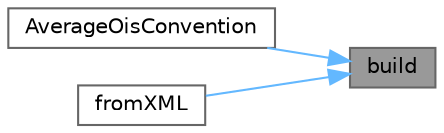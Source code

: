 digraph "build"
{
 // INTERACTIVE_SVG=YES
 // LATEX_PDF_SIZE
  bgcolor="transparent";
  edge [fontname=Helvetica,fontsize=10,labelfontname=Helvetica,labelfontsize=10];
  node [fontname=Helvetica,fontsize=10,shape=box,height=0.2,width=0.4];
  rankdir="RL";
  Node1 [label="build",height=0.2,width=0.4,color="gray40", fillcolor="grey60", style="filled", fontcolor="black",tooltip=" "];
  Node1 -> Node2 [dir="back",color="steelblue1",style="solid"];
  Node2 [label="AverageOisConvention",height=0.2,width=0.4,color="grey40", fillcolor="white", style="filled",URL="$classore_1_1data_1_1_average_ois_convention.html#a9838d3e045f960f21376b79ee0220e77",tooltip="Detailed constructor."];
  Node1 -> Node3 [dir="back",color="steelblue1",style="solid"];
  Node3 [label="fromXML",height=0.2,width=0.4,color="grey40", fillcolor="white", style="filled",URL="$classore_1_1data_1_1_average_ois_convention.html#a7741ae0fc924943de5bfe02928262eb7",tooltip=" "];
}
